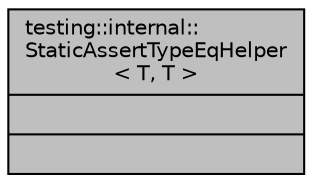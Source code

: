digraph "testing::internal::StaticAssertTypeEqHelper&lt; T, T &gt;"
{
 // LATEX_PDF_SIZE
  edge [fontname="Helvetica",fontsize="10",labelfontname="Helvetica",labelfontsize="10"];
  node [fontname="Helvetica",fontsize="10",shape=record];
  Node1 [label="{testing::internal::\lStaticAssertTypeEqHelper\l\< T, T \>\n||}",height=0.2,width=0.4,color="black", fillcolor="grey75", style="filled", fontcolor="black",tooltip=" "];
}
